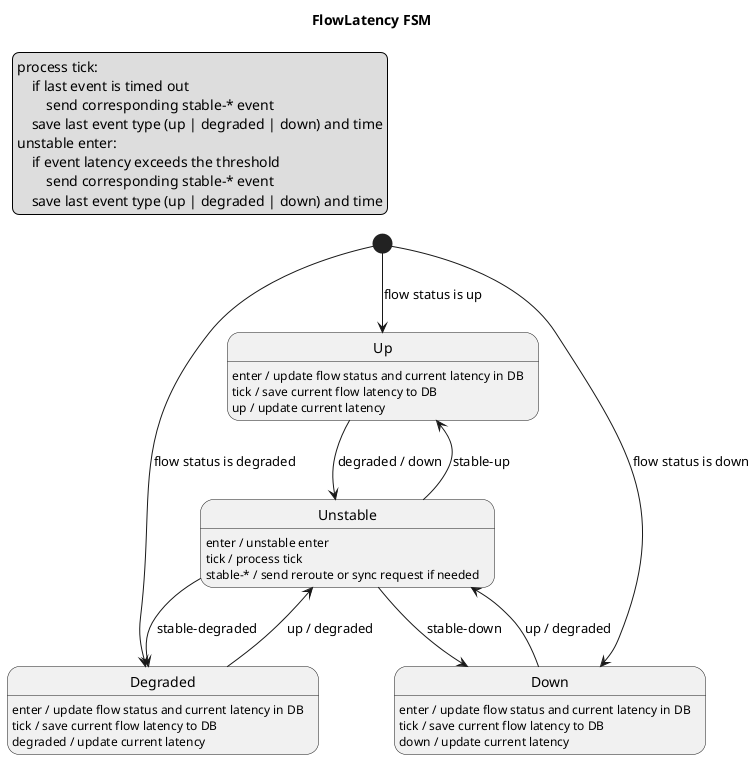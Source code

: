 @startuml
title FlowLatency FSM

legend top left
    process tick:
        if last event is timed out
            send corresponding stable-* event
        save last event type (up | degraded | down) and time
    unstable enter:
        if event latency exceeds the threshold
            send corresponding stable-* event
        save last event type (up | degraded | down) and time
endlegend

[*] --> Up : flow status is up
[*] --> Degraded: flow status is degraded
[*] --> Down: flow status is down

Up: enter / update flow status and current latency in DB
Up: tick / save current flow latency to DB
Up: up / update current latency

Up --> Unstable : degraded / down

Degraded: enter / update flow status and current latency in DB
Degraded: tick / save current flow latency to DB
Degraded: degraded / update current latency

Degraded --> Unstable : up / degraded

Down: enter / update flow status and current latency in DB
Down: tick / save current flow latency to DB
Down: down / update current latency

Down --> Unstable : up / degraded

Unstable: enter / unstable enter
Unstable: tick / process tick
Unstable: stable-* / send reroute or sync request if needed

Unstable --> Up : stable-up
Unstable --> Degraded : stable-degraded
Unstable --> Down : stable-down

@enduml